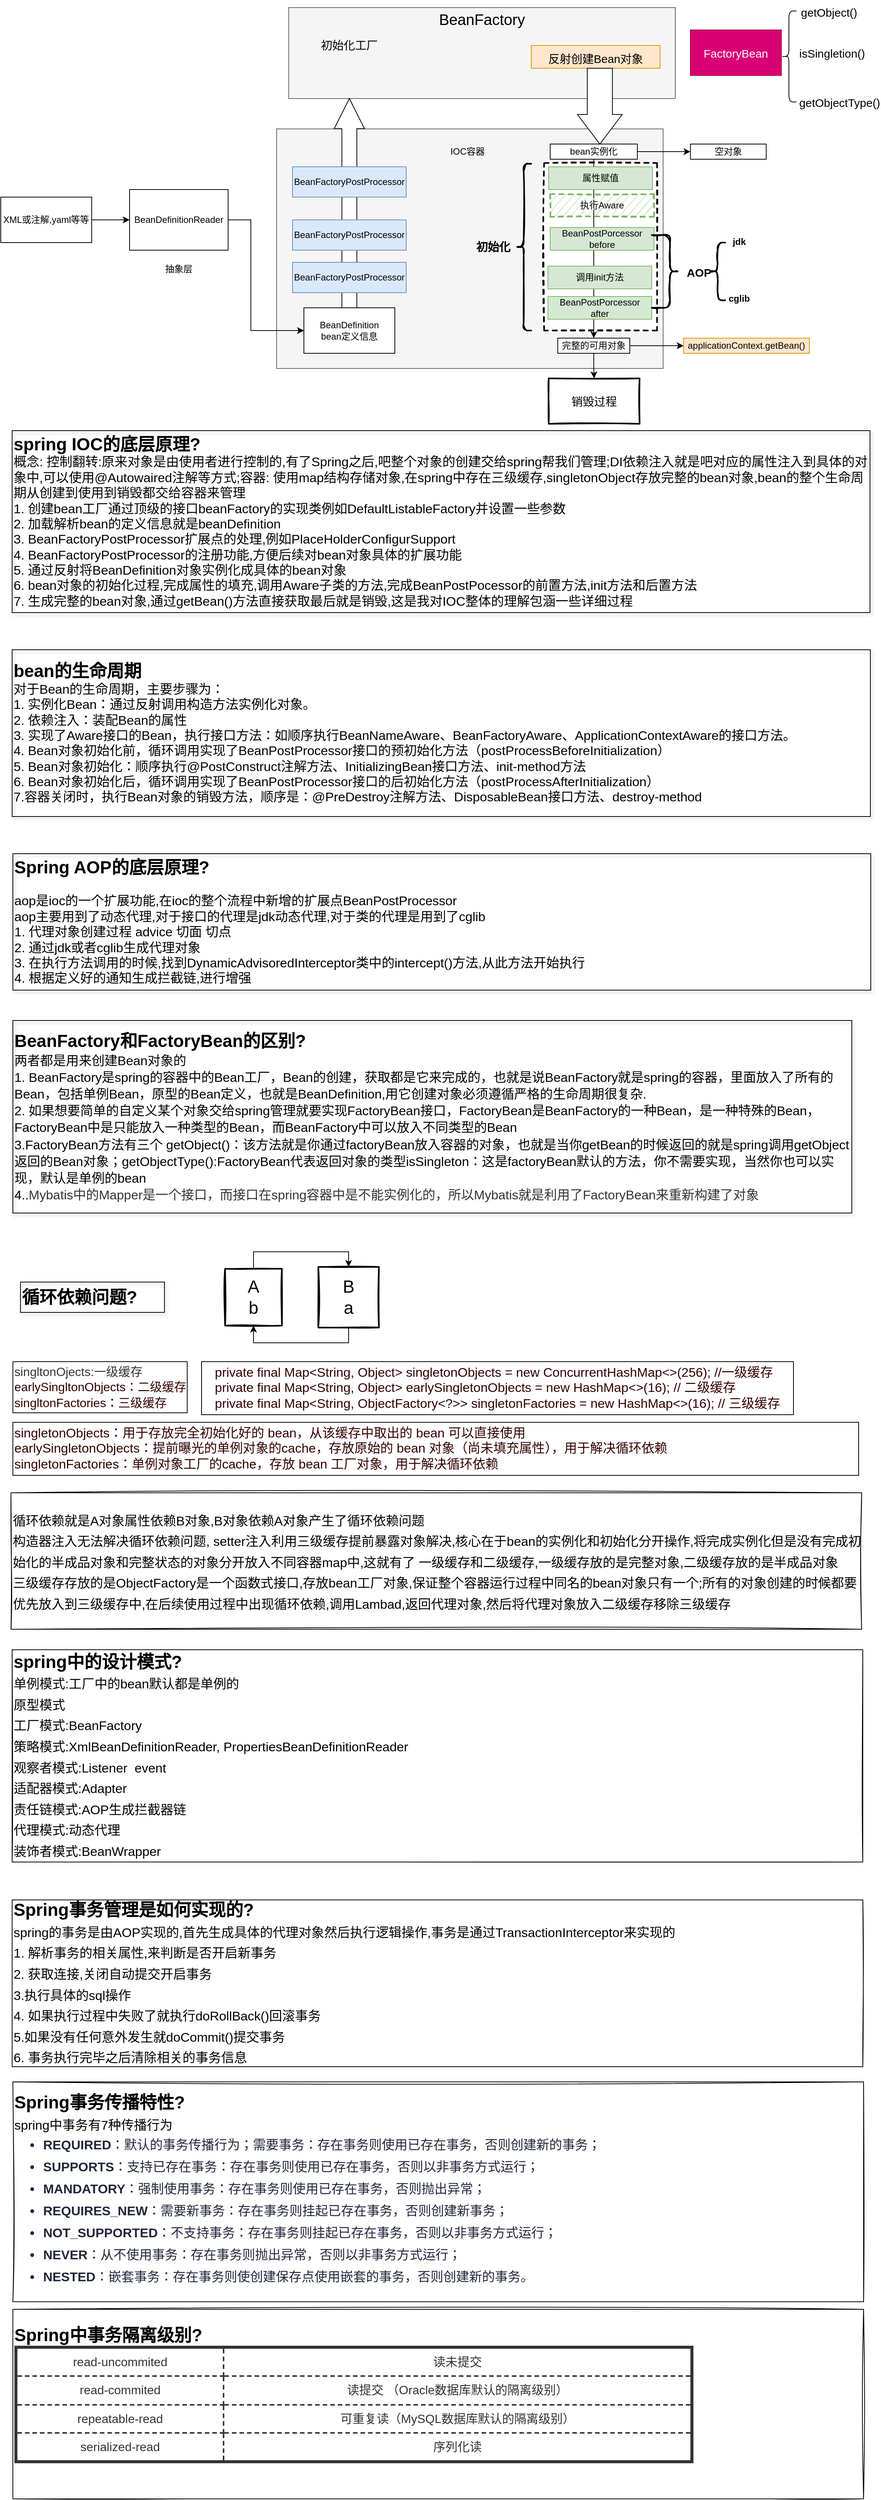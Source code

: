 <mxfile version="16.5.1" type="device"><diagram id="kbiFOAReK8MjeXYRSWLJ" name="第 1 页"><mxGraphModel dx="2271" dy="2591" grid="1" gridSize="10" guides="1" tooltips="1" connect="1" arrows="1" fold="1" page="1" pageScale="1" pageWidth="1169" pageHeight="827" math="0" shadow="0"><root><mxCell id="0"/><mxCell id="1" parent="0"/><mxCell id="H_EeOhqB3WVHYu0l5SaM-5" value="" style="rounded=0;whiteSpace=wrap;html=1;fillColor=#f5f5f5;fontColor=#333333;strokeColor=#666666;" parent="1" vertex="1"><mxGeometry x="-802" y="-1476" width="510" height="316" as="geometry"/></mxCell><mxCell id="H_EeOhqB3WVHYu0l5SaM-70" value="" style="rounded=0;whiteSpace=wrap;html=1;glass=0;dashed=1;labelBackgroundColor=none;sketch=1;fontSize=12;fontColor=default;strokeWidth=2;" parent="1" vertex="1"><mxGeometry x="-449" y="-1431" width="149" height="221" as="geometry"/></mxCell><mxCell id="H_EeOhqB3WVHYu0l5SaM-4" value="" style="edgeStyle=orthogonalEdgeStyle;rounded=0;orthogonalLoop=1;jettySize=auto;html=1;" parent="1" source="H_EeOhqB3WVHYu0l5SaM-1" target="H_EeOhqB3WVHYu0l5SaM-3" edge="1"><mxGeometry relative="1" as="geometry"/></mxCell><mxCell id="H_EeOhqB3WVHYu0l5SaM-1" value="XML或注解,yaml等等" style="rounded=0;whiteSpace=wrap;html=1;" parent="1" vertex="1"><mxGeometry x="-1166" y="-1386" width="120" height="60" as="geometry"/></mxCell><mxCell id="H_EeOhqB3WVHYu0l5SaM-3" value="BeanDefinitionReader" style="rounded=0;whiteSpace=wrap;html=1;" parent="1" vertex="1"><mxGeometry x="-996" y="-1396" width="130" height="80" as="geometry"/></mxCell><mxCell id="H_EeOhqB3WVHYu0l5SaM-7" value="IOC容器" style="text;html=1;strokeColor=none;fillColor=none;align=center;verticalAlign=middle;whiteSpace=wrap;rounded=0;" parent="1" vertex="1"><mxGeometry x="-580" y="-1461" width="60" height="30" as="geometry"/></mxCell><mxCell id="H_EeOhqB3WVHYu0l5SaM-8" value="BeanDefinition&lt;br&gt;bean定义信息" style="rounded=0;whiteSpace=wrap;html=1;" parent="1" vertex="1"><mxGeometry x="-766" y="-1240" width="120" height="60" as="geometry"/></mxCell><mxCell id="H_EeOhqB3WVHYu0l5SaM-9" value="" style="endArrow=classic;html=1;rounded=0;exitX=1;exitY=0.5;exitDx=0;exitDy=0;entryX=0;entryY=0.5;entryDx=0;entryDy=0;" parent="1" source="H_EeOhqB3WVHYu0l5SaM-3" target="H_EeOhqB3WVHYu0l5SaM-8" edge="1"><mxGeometry width="50" height="50" relative="1" as="geometry"><mxPoint x="-436" y="-1226" as="sourcePoint"/><mxPoint x="-386" y="-1276" as="targetPoint"/><Array as="points"><mxPoint x="-836" y="-1356"/><mxPoint x="-836" y="-1210"/></Array></mxGeometry></mxCell><mxCell id="H_EeOhqB3WVHYu0l5SaM-10" value="抽象层" style="text;html=1;strokeColor=none;fillColor=none;align=center;verticalAlign=middle;whiteSpace=wrap;rounded=0;" parent="1" vertex="1"><mxGeometry x="-961" y="-1306" width="60" height="30" as="geometry"/></mxCell><mxCell id="H_EeOhqB3WVHYu0l5SaM-22" value="" style="edgeStyle=orthogonalEdgeStyle;rounded=0;orthogonalLoop=1;jettySize=auto;html=1;fontSize=12;" parent="1" source="H_EeOhqB3WVHYu0l5SaM-11" target="H_EeOhqB3WVHYu0l5SaM-21" edge="1"><mxGeometry relative="1" as="geometry"/></mxCell><mxCell id="H_EeOhqB3WVHYu0l5SaM-24" value="" style="edgeStyle=orthogonalEdgeStyle;rounded=0;orthogonalLoop=1;jettySize=auto;html=1;fontSize=12;entryX=0.5;entryY=0;entryDx=0;entryDy=0;" parent="1" source="H_EeOhqB3WVHYu0l5SaM-11" target="H_EeOhqB3WVHYu0l5SaM-25" edge="1"><mxGeometry relative="1" as="geometry"><mxPoint x="-384.471" y="-1296" as="targetPoint"/></mxGeometry></mxCell><mxCell id="H_EeOhqB3WVHYu0l5SaM-11" value="bean实例化" style="rounded=0;whiteSpace=wrap;html=1;" parent="1" vertex="1"><mxGeometry x="-441" y="-1456" width="115" height="20" as="geometry"/></mxCell><mxCell id="H_EeOhqB3WVHYu0l5SaM-15" value="" style="rounded=0;whiteSpace=wrap;html=1;fillColor=#f5f5f5;fontColor=#333333;strokeColor=#666666;" parent="1" vertex="1"><mxGeometry x="-786" y="-1636" width="510" height="120" as="geometry"/></mxCell><mxCell id="H_EeOhqB3WVHYu0l5SaM-16" value="&lt;font style=&quot;font-size: 20px&quot;&gt;BeanFactory&lt;/font&gt;" style="text;html=1;strokeColor=none;fillColor=none;align=center;verticalAlign=middle;whiteSpace=wrap;rounded=0;" parent="1" vertex="1"><mxGeometry x="-561" y="-1636" width="60" height="30" as="geometry"/></mxCell><mxCell id="H_EeOhqB3WVHYu0l5SaM-17" value="&lt;font style=&quot;font-size: 15px&quot;&gt;反射创建Bean对象&lt;br&gt;&lt;/font&gt;" style="text;html=1;strokeColor=#d79b00;fillColor=#ffe6cc;align=center;verticalAlign=middle;whiteSpace=wrap;rounded=0;fontSize=20;" parent="1" vertex="1"><mxGeometry x="-466" y="-1586" width="170" height="30" as="geometry"/></mxCell><mxCell id="H_EeOhqB3WVHYu0l5SaM-21" value="空对象" style="rounded=0;whiteSpace=wrap;html=1;" parent="1" vertex="1"><mxGeometry x="-256" y="-1456" width="100" height="20" as="geometry"/></mxCell><mxCell id="H_EeOhqB3WVHYu0l5SaM-28" value="" style="edgeStyle=orthogonalEdgeStyle;rounded=0;orthogonalLoop=1;jettySize=auto;html=1;fontSize=12;" parent="1" source="H_EeOhqB3WVHYu0l5SaM-25" target="H_EeOhqB3WVHYu0l5SaM-27" edge="1"><mxGeometry relative="1" as="geometry"/></mxCell><mxCell id="H_EeOhqB3WVHYu0l5SaM-75" value="" style="edgeStyle=orthogonalEdgeStyle;rounded=0;orthogonalLoop=1;jettySize=auto;html=1;fontSize=15;fontColor=default;" parent="1" source="H_EeOhqB3WVHYu0l5SaM-25" target="H_EeOhqB3WVHYu0l5SaM-74" edge="1"><mxGeometry relative="1" as="geometry"/></mxCell><mxCell id="H_EeOhqB3WVHYu0l5SaM-25" value="完整的可用对象" style="rounded=0;whiteSpace=wrap;html=1;" parent="1" vertex="1"><mxGeometry x="-431" y="-1200" width="95" height="20" as="geometry"/></mxCell><mxCell id="H_EeOhqB3WVHYu0l5SaM-27" value="applicationContext.getBean()" style="rounded=0;whiteSpace=wrap;html=1;fillColor=#ffe6cc;strokeColor=#d79b00;" parent="1" vertex="1"><mxGeometry x="-265" y="-1200" width="166" height="20" as="geometry"/></mxCell><mxCell id="H_EeOhqB3WVHYu0l5SaM-30" value="" style="shape=singleArrow;direction=north;whiteSpace=wrap;html=1;fontSize=12;arrowWidth=0.493;arrowSize=0.144;" parent="1" vertex="1"><mxGeometry x="-726" y="-1516" width="40" height="276" as="geometry"/></mxCell><mxCell id="H_EeOhqB3WVHYu0l5SaM-31" value="BeanFactoryPostProcessor" style="rounded=0;whiteSpace=wrap;html=1;fontSize=12;fillColor=#dae8fc;strokeColor=#6c8ebf;" parent="1" vertex="1"><mxGeometry x="-781" y="-1300" width="150" height="40" as="geometry"/></mxCell><mxCell id="H_EeOhqB3WVHYu0l5SaM-32" value="BeanFactoryPostProcessor" style="rounded=0;whiteSpace=wrap;html=1;fontSize=12;fillColor=#dae8fc;strokeColor=#6c8ebf;" parent="1" vertex="1"><mxGeometry x="-781" y="-1426" width="150" height="40" as="geometry"/></mxCell><mxCell id="H_EeOhqB3WVHYu0l5SaM-33" value="BeanFactoryPostProcessor" style="rounded=0;whiteSpace=wrap;html=1;fontSize=12;fillColor=#dae8fc;strokeColor=#6c8ebf;" parent="1" vertex="1"><mxGeometry x="-781" y="-1356" width="150" height="40" as="geometry"/></mxCell><mxCell id="H_EeOhqB3WVHYu0l5SaM-34" value="" style="shape=singleArrow;direction=south;whiteSpace=wrap;html=1;fontSize=12;arrowWidth=0.562;arrowSize=0.39;" parent="1" vertex="1"><mxGeometry x="-405" y="-1556" width="59" height="100" as="geometry"/></mxCell><mxCell id="H_EeOhqB3WVHYu0l5SaM-35" value="属性赋值" style="rounded=0;whiteSpace=wrap;html=1;fontSize=12;fillColor=#d5e8d4;strokeColor=#82b366;" parent="1" vertex="1"><mxGeometry x="-443" y="-1426" width="137" height="30" as="geometry"/></mxCell><mxCell id="H_EeOhqB3WVHYu0l5SaM-36" value="BeanPostPorcessor&lt;br&gt;before" style="rounded=0;whiteSpace=wrap;html=1;fontSize=12;fillColor=#d5e8d4;strokeColor=#82b366;" parent="1" vertex="1"><mxGeometry x="-441" y="-1346" width="137" height="30" as="geometry"/></mxCell><mxCell id="H_EeOhqB3WVHYu0l5SaM-40" value="BeanPostPorcessor&lt;br&gt;after" style="rounded=0;whiteSpace=wrap;html=1;fontSize=12;fillColor=#d5e8d4;strokeColor=#82b366;" parent="1" vertex="1"><mxGeometry x="-444" y="-1255" width="137" height="30" as="geometry"/></mxCell><mxCell id="H_EeOhqB3WVHYu0l5SaM-43" value="&lt;font style=&quot;font-size: 15px&quot;&gt;FactoryBean&lt;/font&gt;" style="rounded=0;whiteSpace=wrap;html=1;fillColor=#d80073;fontColor=#ffffff;strokeColor=#A50040;" parent="1" vertex="1"><mxGeometry x="-256" y="-1606.5" width="120" height="60" as="geometry"/></mxCell><mxCell id="H_EeOhqB3WVHYu0l5SaM-44" value="" style="shape=curlyBracket;whiteSpace=wrap;html=1;rounded=1;fontSize=15;fillColor=default;" parent="1" vertex="1"><mxGeometry x="-136" y="-1631.5" width="20" height="120" as="geometry"/></mxCell><mxCell id="H_EeOhqB3WVHYu0l5SaM-46" value="getObject()" style="text;html=1;strokeColor=none;fillColor=none;align=center;verticalAlign=middle;whiteSpace=wrap;rounded=0;fontSize=15;" parent="1" vertex="1"><mxGeometry x="-103" y="-1645.5" width="60" height="30" as="geometry"/></mxCell><mxCell id="H_EeOhqB3WVHYu0l5SaM-47" value="isSingletion()" style="text;html=1;strokeColor=none;fillColor=none;align=center;verticalAlign=middle;whiteSpace=wrap;rounded=0;fontSize=15;" parent="1" vertex="1"><mxGeometry x="-99" y="-1591.5" width="60" height="30" as="geometry"/></mxCell><mxCell id="H_EeOhqB3WVHYu0l5SaM-48" value="getObjectType()" style="text;html=1;strokeColor=none;fillColor=none;align=center;verticalAlign=middle;whiteSpace=wrap;rounded=0;fontSize=15;" parent="1" vertex="1"><mxGeometry x="-89" y="-1526.5" width="60" height="30" as="geometry"/></mxCell><mxCell id="H_EeOhqB3WVHYu0l5SaM-49" value="&lt;b&gt;&lt;font style=&quot;font-size: 23px&quot;&gt;循环依赖问题?&lt;/font&gt;&lt;br&gt;&lt;/b&gt;" style="text;html=1;align=left;verticalAlign=middle;whiteSpace=wrap;rounded=0;shadow=1;sketch=0;glass=0;strokeColor=default;" parent="1" vertex="1"><mxGeometry x="-1140" y="45.06" width="190" height="40" as="geometry"/></mxCell><mxCell id="H_EeOhqB3WVHYu0l5SaM-52" value="&lt;font style=&quot;line-height: 1.3 ; font-size: 17px&quot;&gt;&lt;b&gt;&lt;font style=&quot;font-size: 23px&quot;&gt;BeanFactory和FactoryBean的区别?&amp;nbsp;&lt;br&gt;&lt;/font&gt;&lt;/b&gt;&lt;font style=&quot;font-size: 17px&quot;&gt;两者都是用来创建Bean对象的&lt;/font&gt;&lt;br&gt;&lt;span style=&quot;font-size: 17px&quot;&gt;1. BeanFactory是spring的容器中的Bean工厂，Bean的创建，获取都是它来完成的，也就是说BeanFactory就是spring的容器，里面放入了所有的Bean，包括单例Bean，原型的Bean定义，也就是BeanDefinition,用它创建对象必须遵循严格的生命周期很复杂.&lt;br&gt;2. 如果想要简单的自定义某个对象交给spring管理就要实现FactoryBean接口，FactoryBean是BeanFactory的一种Bean，是一种特殊的Bean，FactoryBean中是只能放入一种类型的Bean，而BeanFactory中可以放入不同类型的Bean&lt;/span&gt;&lt;br&gt;&lt;span class=&quot;md-plain md-expand&quot; style=&quot;box-sizing: border-box ; font-family: &amp;#34;noto sans sc medium&amp;#34; , &amp;#34;noto sans sc&amp;#34; , sans-serif&quot;&gt;3.&lt;span style=&quot;font-family: &amp;#34;helvetica&amp;#34;&quot;&gt;FactoryBean&lt;/span&gt;方法有三个 getObject()：该方法就是你通过factoryBean放入容器的对象，也就是当你getBean的时候返回的就是spring调用getObject返回的Bean对象；&lt;/span&gt;&lt;span class=&quot;md-plain&quot; style=&quot;box-sizing: border-box ; font-family: &amp;#34;noto sans sc medium&amp;#34; , &amp;#34;noto sans sc&amp;#34; , sans-serif&quot;&gt;getObjectType():FactoryBean代表返回对象的类型&lt;/span&gt;&lt;span class=&quot;md-plain md-expand&quot; style=&quot;box-sizing: border-box ; font-family: &amp;#34;noto sans sc medium&amp;#34; , &amp;#34;noto sans sc&amp;#34; , sans-serif&quot;&gt;isSingleton：这是factoryBean默认的方法，你不需要实现，当然你也可以实现，默认是单例的bean&lt;br&gt;4..&lt;span style=&quot;color: rgb(51 , 51 , 51) ; font-family: &amp;#34;noto sans sc medium&amp;#34; , &amp;#34;noto sans sc&amp;#34; , sans-serif&quot;&gt;Mybatis中的Mapper是一个接口，而接口在spring容器中是不能实例化的，所以Mybatis就是利用了FactoryBean来重新构建了对象&lt;/span&gt;&lt;br&gt;&lt;/span&gt;&lt;/font&gt;" style="text;html=1;align=left;verticalAlign=middle;whiteSpace=wrap;rounded=0;shadow=1;sketch=0;glass=0;labelBackgroundColor=none;strokeColor=default;" parent="1" vertex="1"><mxGeometry x="-1150" y="-300" width="1107" height="254" as="geometry"/></mxCell><mxCell id="H_EeOhqB3WVHYu0l5SaM-53" value="&lt;font style=&quot;font-size: 17px&quot;&gt;&lt;span style=&quot;font-weight: bold ; font-size: 23px&quot;&gt;spring IOC的底层原理?&lt;/span&gt;&lt;br&gt;&lt;font style=&quot;font-size: 17px&quot;&gt;概念: 控制翻转:原来对象是由使用者进行控制的,有了Spring之后,吧整个对象的创建交给spring帮我们管理;DI依赖注入就是吧对应的属性注入到具体的对象中,可以使用@Autowaired注解等方式;&lt;/font&gt;容器: 使用map结构存储对象,在spring中存在三级缓存,singletonObject存放完整的bean对象,bean的整个生命周期从创建到使用到销毁都交给容器来管理&lt;br&gt;1. 创建bean工厂通过顶级的接口beanFactory的实现类例如DefaultListableFactory并设置一些参数&lt;br&gt;2. 加载解析bean的定义信息就是beanDefinition&lt;br&gt;3. BeanFactoryPostProcessor扩展点的处理,例如PlaceHolderConfigurSupport&lt;br&gt;4. BeanFactoryPostProcessor的注册功能,方便后续对bean对象具体的扩展功能&lt;br&gt;5. 通过反射将BeanDefinition对象实例化成具体的bean对象&lt;br&gt;6. bean对象的初始化过程,完成属性的填充,调用Aware子类的方法,完成BeanPostPocessor的前置方法,init方法和后置方法&lt;br&gt;7. 生成完整的bean对象,通过getBean()方法直接获取最后就是销毁,这是我对IOC整体的理解包涵一些详细过程&lt;br&gt;&lt;/font&gt;" style="text;html=1;align=left;verticalAlign=middle;whiteSpace=wrap;rounded=0;shadow=1;sketch=0;glass=0;strokeColor=default;" parent="1" vertex="1"><mxGeometry x="-1151" y="-1078" width="1132" height="240" as="geometry"/></mxCell><mxCell id="H_EeOhqB3WVHYu0l5SaM-54" value="&lt;span style=&quot;font-weight: bold ; font-size: 23px&quot;&gt;bean的生命周期&lt;/span&gt;&lt;br&gt;&lt;div&gt;&lt;span style=&quot;font-size: 17px&quot;&gt;对于Bean的生命周期，主要步骤为：&lt;/span&gt;&lt;/div&gt;&lt;div&gt;&lt;span style=&quot;font-size: 17px&quot;&gt;1. 实例化Bean：通过反射调用构造方法实例化对象。&lt;/span&gt;&lt;br&gt;&lt;/div&gt;&lt;div&gt;&lt;span style=&quot;font-size: 17px&quot;&gt;2.&amp;nbsp;&lt;/span&gt;&lt;span style=&quot;font-size: 17px&quot;&gt;依赖注入：装配Bean的属性&lt;/span&gt;&lt;/div&gt;&lt;div&gt;&lt;span style=&quot;font-size: 17px&quot;&gt;3. 实现了Aware接口的Bean，执行接口方法：如顺序执行BeanNameAware、BeanFactoryAware、&lt;/span&gt;&lt;span style=&quot;font-size: 17px&quot;&gt;ApplicationContextAware的接口方法。&lt;/span&gt;&lt;/div&gt;&lt;div&gt;&lt;span style=&quot;font-size: 17px&quot;&gt;4. Bean对象初始化前，循环调用实现了BeanPostProcessor接口的预初始化方法&lt;/span&gt;&lt;span style=&quot;font-size: 17px&quot;&gt;（postProcessBeforeInitialization）&lt;/span&gt;&lt;br&gt;&lt;/div&gt;&lt;div&gt;&lt;span style=&quot;font-size: 17px&quot;&gt;5. Bean对象初始化：顺序执行@PostConstruct注解方法、InitializingBean接口方法、init-method&lt;/span&gt;&lt;span style=&quot;font-size: 17px&quot;&gt;方法&lt;/span&gt;&lt;/div&gt;&lt;div&gt;&lt;span style=&quot;font-size: 17px&quot;&gt;6. Bean对象初始化后，循环调用实现了BeanPostProcessor接口的后初始化方法&lt;/span&gt;&lt;span style=&quot;font-size: 17px&quot;&gt;（postProcessAfterInitialization）&lt;/span&gt;&lt;/div&gt;&lt;div&gt;&lt;span style=&quot;font-size: 17px&quot;&gt;7.容器关闭时，执行Bean对象的销毁方法，顺序是：@PreDestroy注解方法、DisposableBean接口&lt;/span&gt;&lt;span style=&quot;font-size: 17px&quot;&gt;方法、destroy-method&lt;/span&gt;&lt;/div&gt;" style="text;html=1;align=left;verticalAlign=middle;whiteSpace=wrap;rounded=0;shadow=1;sketch=0;glass=0;strokeColor=default;" parent="1" vertex="1"><mxGeometry x="-1151" y="-789" width="1132.5" height="220" as="geometry"/></mxCell><mxCell id="H_EeOhqB3WVHYu0l5SaM-64" value="初始化工厂" style="text;html=1;strokeColor=none;fillColor=none;align=center;verticalAlign=middle;whiteSpace=wrap;rounded=0;shadow=1;glass=0;sketch=0;fontSize=15;" parent="1" vertex="1"><mxGeometry x="-754" y="-1602.5" width="96" height="30" as="geometry"/></mxCell><mxCell id="H_EeOhqB3WVHYu0l5SaM-65" value="执行Aware" style="rounded=0;whiteSpace=wrap;html=1;fontSize=12;fillColor=#d5e8d4;strokeColor=#82b366;labelBackgroundColor=none;dashed=1;glass=0;strokeWidth=2;perimeterSpacing=3;sketch=1;" parent="1" vertex="1"><mxGeometry x="-441" y="-1390" width="137" height="30" as="geometry"/></mxCell><mxCell id="H_EeOhqB3WVHYu0l5SaM-69" value="调用init方法" style="rounded=0;whiteSpace=wrap;html=1;fontSize=12;fillColor=#d5e8d4;strokeColor=#82b366;" parent="1" vertex="1"><mxGeometry x="-444" y="-1295" width="137" height="30" as="geometry"/></mxCell><mxCell id="H_EeOhqB3WVHYu0l5SaM-71" value="&lt;b&gt;&lt;font style=&quot;font-size: 15px&quot;&gt;初始化&lt;/font&gt;&lt;/b&gt;" style="text;html=1;strokeColor=none;fillColor=none;align=center;verticalAlign=middle;whiteSpace=wrap;rounded=0;glass=0;dashed=1;labelBackgroundColor=none;sketch=1;fontSize=12;fontColor=default;" parent="1" vertex="1"><mxGeometry x="-546" y="-1336" width="60" height="30" as="geometry"/></mxCell><mxCell id="H_EeOhqB3WVHYu0l5SaM-72" value="" style="shape=curlyBracket;whiteSpace=wrap;html=1;rounded=1;glass=0;labelBackgroundColor=none;sketch=1;fontSize=15;fontColor=default;strokeWidth=2;" parent="1" vertex="1"><mxGeometry x="-486" y="-1430" width="20" height="220" as="geometry"/></mxCell><mxCell id="H_EeOhqB3WVHYu0l5SaM-74" value="销毁过程" style="rounded=0;whiteSpace=wrap;html=1;glass=0;labelBackgroundColor=none;sketch=1;fontSize=15;fontColor=default;strokeWidth=2;" parent="1" vertex="1"><mxGeometry x="-443" y="-1147" width="120" height="60" as="geometry"/></mxCell><mxCell id="H_EeOhqB3WVHYu0l5SaM-76" value="" style="shape=curlyBracket;whiteSpace=wrap;html=1;rounded=1;flipH=1;glass=0;labelBackgroundColor=none;sketch=1;fontSize=23;fontColor=default;strokeWidth=2;size=0.351;" parent="1" vertex="1"><mxGeometry x="-307" y="-1336" width="37" height="96" as="geometry"/></mxCell><mxCell id="H_EeOhqB3WVHYu0l5SaM-80" value="&lt;font style=&quot;font-size: 15px&quot;&gt;AOP&lt;/font&gt;" style="text;strokeColor=none;fillColor=none;html=1;fontSize=24;fontStyle=1;verticalAlign=middle;align=center;rounded=0;glass=0;labelBackgroundColor=none;sketch=1;fontColor=default;" parent="1" vertex="1"><mxGeometry x="-270" y="-1308" width="50" height="38" as="geometry"/></mxCell><mxCell id="H_EeOhqB3WVHYu0l5SaM-81" value="" style="shape=curlyBracket;whiteSpace=wrap;html=1;rounded=1;glass=0;labelBackgroundColor=none;sketch=1;fontSize=15;fontColor=default;strokeWidth=2;" parent="1" vertex="1"><mxGeometry x="-230" y="-1326" width="20" height="76" as="geometry"/></mxCell><mxCell id="H_EeOhqB3WVHYu0l5SaM-82" value="&lt;font style=&quot;font-size: 12px&quot;&gt;jdk&lt;/font&gt;" style="text;strokeColor=none;fillColor=none;html=1;fontSize=24;fontStyle=1;verticalAlign=middle;align=center;rounded=0;glass=0;labelBackgroundColor=none;sketch=1;fontColor=default;" parent="1" vertex="1"><mxGeometry x="-212" y="-1340" width="39" height="18" as="geometry"/></mxCell><mxCell id="H_EeOhqB3WVHYu0l5SaM-83" value="&lt;span style=&quot;font-size: 12px&quot;&gt;cglib&lt;/span&gt;" style="text;strokeColor=none;fillColor=none;html=1;fontSize=24;fontStyle=1;verticalAlign=middle;align=center;rounded=0;glass=0;labelBackgroundColor=none;sketch=1;fontColor=default;" parent="1" vertex="1"><mxGeometry x="-212" y="-1265" width="39" height="18" as="geometry"/></mxCell><mxCell id="H_EeOhqB3WVHYu0l5SaM-84" value="&lt;font style=&quot;font-size: 17px&quot;&gt;&lt;b style=&quot;font-size: 23px&quot;&gt;Spring AOP的底层原理?&lt;/b&gt;&lt;br&gt;&lt;br&gt;&lt;span&gt;aop是ioc的一个扩展功能,在ioc的整个流程中新增的扩展点BeanPostProcessor&lt;br&gt;&lt;/span&gt;aop主要用到了动态代理,对于接口的代理是jdk动态代理,对于类的代理是用到了cglib&lt;br&gt;1. 代理对象创建过程 advice 切面 切点&lt;br&gt;2. 通过jdk或者cglib生成代理对象&lt;br&gt;3. 在执行方法调用的时候,找到DynamicAdvisoredInterceptor类中的intercept()方法,从此方法开始执行&lt;br&gt;4. 根据定义好的通知生成拦截链,进行增强&lt;br&gt;&lt;/font&gt;" style="text;html=1;align=left;verticalAlign=middle;whiteSpace=wrap;rounded=0;shadow=1;sketch=0;glass=0;strokeColor=default;" parent="1" vertex="1"><mxGeometry x="-1150" y="-520" width="1132" height="180" as="geometry"/></mxCell><mxCell id="H_EeOhqB3WVHYu0l5SaM-89" style="edgeStyle=orthogonalEdgeStyle;rounded=0;orthogonalLoop=1;jettySize=auto;html=1;exitX=0.5;exitY=0;exitDx=0;exitDy=0;entryX=0.5;entryY=0;entryDx=0;entryDy=0;fontSize=23;fontColor=default;" parent="1" source="H_EeOhqB3WVHYu0l5SaM-87" target="H_EeOhqB3WVHYu0l5SaM-88" edge="1"><mxGeometry relative="1" as="geometry"/></mxCell><mxCell id="H_EeOhqB3WVHYu0l5SaM-87" value="A&lt;br&gt;b" style="whiteSpace=wrap;html=1;aspect=fixed;rounded=0;glass=0;labelBackgroundColor=none;sketch=1;fontSize=23;fontColor=default;strokeWidth=2;" parent="1" vertex="1"><mxGeometry x="-870" y="27.56" width="75" height="75" as="geometry"/></mxCell><mxCell id="H_EeOhqB3WVHYu0l5SaM-90" style="edgeStyle=orthogonalEdgeStyle;rounded=0;orthogonalLoop=1;jettySize=auto;html=1;exitX=0.5;exitY=1;exitDx=0;exitDy=0;entryX=0.5;entryY=1;entryDx=0;entryDy=0;fontSize=23;fontColor=default;" parent="1" source="H_EeOhqB3WVHYu0l5SaM-88" target="H_EeOhqB3WVHYu0l5SaM-87" edge="1"><mxGeometry relative="1" as="geometry"/></mxCell><mxCell id="H_EeOhqB3WVHYu0l5SaM-88" value="B&lt;br&gt;a" style="whiteSpace=wrap;html=1;aspect=fixed;rounded=0;glass=0;labelBackgroundColor=none;sketch=1;fontSize=23;fontColor=default;strokeWidth=2;" parent="1" vertex="1"><mxGeometry x="-747" y="25.06" width="80" height="80" as="geometry"/></mxCell><mxCell id="H_EeOhqB3WVHYu0l5SaM-91" value="&lt;font style=&quot;font-size: 17px&quot;&gt;循环依赖就是A对象属性依赖B对象,B对象依赖A对象产生了循环依赖问题&lt;br&gt;构造器注入无法解决循环依赖问题, setter注入利用三级缓存提前暴露对象解决,核心在于bean的实例化和初始化分开操作,将完成实例化但是没有完成初始化的半成品对象和完整状态的对象分开放入不同容器map中,这就有了 一级缓存和二级缓存,一级缓存放的是完整对象,二级缓存放的是半成品对象&lt;br&gt;三级缓存存放的是ObjectFactory是一个函数式接口,存放bean工厂对象,保证整个容器运行过程中同名的bean对象只有一个;所有的对象创建的时候都要优先放入到三级缓存中,在后续使用过程中出现循环依赖,调用Lambad,返回代理对象,然后将代理对象放入二级缓存移除三级缓存&lt;br&gt;&lt;/font&gt;" style="text;strokeColor=default;fillColor=none;align=left;verticalAlign=middle;rounded=0;glass=0;labelBackgroundColor=none;sketch=1;fontSize=23;fontColor=default;whiteSpace=wrap;html=1;" parent="1" vertex="1"><mxGeometry x="-1152.5" y="323" width="1122.5" height="180" as="geometry"/></mxCell><mxCell id="H_EeOhqB3WVHYu0l5SaM-95" value="&lt;span style=&quot;color: rgb(51 , 51 , 51) ; font-family: &amp;#34;noto sans sc medium&amp;#34; , &amp;#34;noto sans sc&amp;#34; , sans-serif ; font-size: 16px&quot;&gt;singltonOjects:一级缓存&lt;br&gt;&lt;/span&gt;&lt;span style=&quot;color: rgb(51 , 0 , 0) ; font-size: 16px&quot;&gt;earlySingltonObjects：二级缓存&lt;br&gt;&lt;/span&gt;&lt;span style=&quot;color: rgb(51 , 0 , 0) ; font-size: 16px&quot;&gt;singltonFactories：三级缓存&lt;/span&gt;&lt;span style=&quot;color: rgb(51 , 51 , 51) ; font-family: &amp;#34;noto sans sc medium&amp;#34; , &amp;#34;noto sans sc&amp;#34; , sans-serif ; font-size: 16px&quot;&gt;&lt;br&gt;&lt;/span&gt;" style="text;html=1;strokeColor=#000000;fillColor=none;align=left;verticalAlign=middle;whiteSpace=wrap;rounded=0;glass=0;labelBackgroundColor=none;sketch=0;fontSize=17;" parent="1" vertex="1"><mxGeometry x="-1150" y="150" width="230" height="67.5" as="geometry"/></mxCell><mxCell id="H_EeOhqB3WVHYu0l5SaM-100" value="&lt;div style=&quot;text-align: left&quot;&gt;&lt;span&gt;&#9;&lt;/span&gt;private final Map&amp;lt;String, Object&amp;gt; singletonObjects = new ConcurrentHashMap&amp;lt;&amp;gt;(256); //一级缓存&lt;/div&gt;&lt;div style=&quot;text-align: left&quot;&gt;&lt;span&gt;&#9;&lt;/span&gt;private final Map&amp;lt;String, Object&amp;gt; earlySingletonObjects = new HashMap&amp;lt;&amp;gt;(16); // 二级缓存&lt;/div&gt;&lt;div style=&quot;text-align: left&quot;&gt;&lt;span&gt;&#9;&lt;/span&gt;private final Map&amp;lt;String, ObjectFactory&amp;lt;?&amp;gt;&amp;gt; singletonFactories = new HashMap&amp;lt;&amp;gt;(16); // 三级缓存&lt;/div&gt;" style="text;html=1;strokeColor=default;fillColor=none;align=center;verticalAlign=middle;whiteSpace=wrap;rounded=0;glass=0;labelBackgroundColor=none;sketch=0;fontSize=17;fontColor=#330000;" parent="1" vertex="1"><mxGeometry x="-901" y="150" width="781" height="70" as="geometry"/></mxCell><mxCell id="H_EeOhqB3WVHYu0l5SaM-101" value="&lt;div&gt;singletonObjects：用于存放完全初始化好的 bean，从该缓存中取出的 bean 可以直接使用&lt;/div&gt;&lt;div&gt;earlySingletonObjects：提前曝光的单例对象的cache，存放原始的 bean 对象（尚未填充属性），用于解决循环依赖&lt;/div&gt;&lt;div&gt;singletonFactories：单例对象工厂的cache，存放 bean 工厂对象，用于解决循环依赖&lt;/div&gt;" style="text;html=1;strokeColor=default;fillColor=none;align=left;verticalAlign=middle;whiteSpace=wrap;rounded=0;glass=0;labelBackgroundColor=none;sketch=0;fontSize=17;fontColor=#330000;" parent="1" vertex="1"><mxGeometry x="-1150" y="230" width="1116" height="70" as="geometry"/></mxCell><mxCell id="H_EeOhqB3WVHYu0l5SaM-102" value="&lt;font style=&quot;font-size: 17px&quot;&gt;&lt;font style=&quot;font-size: 23px&quot;&gt;&lt;b&gt;spring中的设计模式?&lt;/b&gt;&lt;br&gt;&lt;/font&gt;&lt;font style=&quot;font-size: 17px&quot;&gt;单例模式:工厂中的bean默认都是单例的&lt;br&gt;&lt;/font&gt;原型模式&lt;br&gt;工厂模式:BeanFactory&lt;br&gt;策略模式:XmlBeanDefinitionReader, PropertiesBeanDefinitionReader&lt;br&gt;观察者模式:Listener&amp;nbsp; event&lt;br&gt;适配器模式:Adapter&lt;br&gt;责任链模式:AOP生成拦截器链&lt;br&gt;代理模式:动态代理&lt;br&gt;装饰者模式:BeanWrapper&lt;br&gt;&lt;/font&gt;" style="text;strokeColor=default;fillColor=none;align=left;verticalAlign=middle;rounded=0;glass=0;labelBackgroundColor=none;sketch=1;fontSize=23;fontColor=default;whiteSpace=wrap;html=1;" parent="1" vertex="1"><mxGeometry x="-1151" y="530" width="1122.5" height="280" as="geometry"/></mxCell><mxCell id="H_EeOhqB3WVHYu0l5SaM-103" value="&lt;font style=&quot;font-size: 17px&quot;&gt;&lt;b&gt;&lt;font style=&quot;font-size: 23px&quot;&gt;Spring事务管理是如何实现的?&lt;/font&gt;&lt;/b&gt;&lt;br&gt;&lt;span style=&quot;font-size: 17px&quot;&gt;spring的事务是由AOP实现的,首先生成具体的代理对象然后执行逻辑操作,事务是通过TransactionInterceptor来实现的&lt;/span&gt;&lt;br&gt;&lt;span&gt;1. 解析事务的相关属性,来判断是否开启新事务&lt;br&gt;&lt;/span&gt;2. 获取连接,关闭自动提交开启事务&lt;br&gt;3.执行具体的sql操作&lt;br&gt;4. 如果执行过程中失败了就执行doRollBack()回滚事务&lt;br&gt;5.如果没有任何意外发生就doCommit()提交事务&lt;br&gt;6. 事务执行完毕之后清除相关的事务信息&lt;br&gt;&lt;/font&gt;" style="text;strokeColor=default;fillColor=none;align=left;verticalAlign=middle;rounded=0;glass=0;labelBackgroundColor=none;sketch=1;fontSize=23;fontColor=default;whiteSpace=wrap;html=1;" parent="1" vertex="1"><mxGeometry x="-1151" y="860" width="1122.5" height="220" as="geometry"/></mxCell><mxCell id="H_EeOhqB3WVHYu0l5SaM-104" value="&lt;font style=&quot;font-size: 17px&quot;&gt;&lt;b&gt;&lt;font style=&quot;font-size: 23px&quot;&gt;Spring事务传播特性?&lt;/font&gt;&lt;/b&gt;&lt;br&gt;&lt;font style=&quot;font-size: 17px&quot;&gt;spring中事务有7种传播行为&lt;br&gt;&lt;/font&gt;&lt;ul style=&quot;padding: 0px ; margin: 5px 0px 0px 20px ; color: rgb(35 , 38 , 59)&quot;&gt;&lt;li style=&quot;padding: 0px ; margin: 0px 0px 0.5em 18px ; list-style: disc&quot;&gt;&lt;strong style=&quot;padding: 0px ; margin: 0px&quot;&gt;REQUIRED&lt;/strong&gt;：默认的事务传播行为；需要事务：存在事务则使用已存在事务，否则创建新的事务；&lt;/li&gt;&lt;li style=&quot;padding: 0px ; margin: 0px 0px 0.5em 18px ; list-style: disc&quot;&gt;&lt;strong style=&quot;padding: 0px ; margin: 0px&quot;&gt;SUPPORTS&lt;/strong&gt;：支持已存在事务：存在事务则使用已存在事务，否则以非事务方式运行；&lt;/li&gt;&lt;li style=&quot;padding: 0px ; margin: 0px 0px 0.5em 18px ; list-style: disc&quot;&gt;&lt;strong style=&quot;padding: 0px ; margin: 0px&quot;&gt;MANDATORY&lt;/strong&gt;：强制使用事务：存在事务则使用已存在事务，否则抛出异常；&lt;/li&gt;&lt;li style=&quot;padding: 0px ; margin: 0px 0px 0.5em 18px ; list-style: disc&quot;&gt;&lt;strong style=&quot;padding: 0px ; margin: 0px&quot;&gt;REQUIRES_NEW&lt;/strong&gt;：需要新事务：存在事务则挂起已存在事务，否则创建新事务；&lt;/li&gt;&lt;li style=&quot;padding: 0px ; margin: 0px 0px 0.5em 18px ; list-style: disc&quot;&gt;&lt;strong style=&quot;padding: 0px ; margin: 0px&quot;&gt;NOT_SUPPORTED&lt;/strong&gt;：不支持事务：存在事务则挂起已存在事务，否则以非事务方式运行；&lt;/li&gt;&lt;li style=&quot;padding: 0px ; margin: 0px 0px 0.5em 18px ; list-style: disc&quot;&gt;&lt;strong style=&quot;padding: 0px ; margin: 0px&quot;&gt;NEVER&lt;/strong&gt;：从不使用事务：存在事务则抛出异常，否则以非事务方式运行；&lt;/li&gt;&lt;li style=&quot;padding: 0px ; margin: 0px 0px 0.5em 18px ; list-style: disc&quot;&gt;&lt;strong style=&quot;padding: 0px ; margin: 0px&quot;&gt;NESTED&lt;/strong&gt;：嵌套事务：存在事务则使创建保存点使用嵌套的事务，否则创建新的事务。&lt;/li&gt;&lt;/ul&gt;&lt;/font&gt;" style="text;strokeColor=default;fillColor=none;align=left;verticalAlign=middle;rounded=0;glass=0;labelBackgroundColor=none;sketch=1;fontSize=23;fontColor=default;whiteSpace=wrap;html=1;" parent="1" vertex="1"><mxGeometry x="-1150" y="1100" width="1122.5" height="290" as="geometry"/></mxCell><mxCell id="H_EeOhqB3WVHYu0l5SaM-105" value="&lt;font&gt;&lt;b&gt;Spring中事务隔离级别?&lt;br&gt;&lt;/b&gt;&lt;table class=&quot;md-table&quot; style=&quot;border-collapse: collapse ; border-spacing: 0px ; width: 896px ; overflow: auto ; cursor: text ; margin: 0px ; border: 0.25rem solid ; color: rgb(51 , 51 , 51) ; font-family: &amp;#34;noto sans sc medium&amp;#34; , &amp;#34;noto sans sc&amp;#34; , sans-serif ; font-size: 16px ; background-color: rgb(255 , 255 , 255)&quot;&gt;&lt;tbody style=&quot;box-sizing: border-box&quot;&gt;&lt;tr class=&quot;md-end-block md-focus-container&quot; style=&quot;box-sizing: border-box&quot;&gt;&lt;td style=&quot;box-sizing: border-box ; padding: 0.5rem ; text-align: center ; border: 0.13rem dashed ; min-width: 32px&quot;&gt;&lt;span class=&quot;td-span md-focus&quot; style=&quot;box-sizing: border-box ; display: inline-block ; min-width: 1ch ; width: 255.2px ; min-height: 10px&quot;&gt;&lt;span class=&quot;md-plain md-expand&quot; style=&quot;box-sizing: border-box&quot;&gt;read-uncommited&lt;/span&gt;&lt;/span&gt;&lt;/td&gt;&lt;td style=&quot;box-sizing: border-box ; padding: 0.5rem ; text-align: center ; border: 0.13rem dashed ; min-width: 32px&quot;&gt;&lt;span class=&quot;td-span&quot; style=&quot;box-sizing: border-box ; display: inline-block ; min-width: 1ch ; width: 599.2px ; min-height: 10px&quot;&gt;&lt;span class=&quot;md-plain&quot; style=&quot;box-sizing: border-box&quot;&gt;读未提交&lt;/span&gt;&lt;/span&gt;&lt;/td&gt;&lt;/tr&gt;&lt;tr class=&quot;md-end-block&quot; style=&quot;box-sizing: border-box&quot;&gt;&lt;td style=&quot;box-sizing: border-box ; padding: 0.5rem ; text-align: center ; border: 0.13rem dashed ; min-width: 32px&quot;&gt;&lt;span class=&quot;td-span&quot; style=&quot;box-sizing: border-box ; display: inline-block ; min-width: 1ch ; width: 255.2px ; min-height: 10px&quot;&gt;&lt;span class=&quot;md-plain&quot; style=&quot;box-sizing: border-box&quot;&gt;read-commited&lt;/span&gt;&lt;/span&gt;&lt;/td&gt;&lt;td style=&quot;box-sizing: border-box ; padding: 0.5rem ; text-align: center ; border: 0.13rem dashed ; min-width: 32px&quot;&gt;&lt;span class=&quot;td-span&quot; style=&quot;box-sizing: border-box ; display: inline-block ; min-width: 1ch ; width: 599.2px ; min-height: 10px&quot;&gt;&lt;span class=&quot;md-plain&quot; style=&quot;box-sizing: border-box&quot;&gt;读提交 （Oracle数据库默认的隔离级别）&lt;/span&gt;&lt;/span&gt;&lt;/td&gt;&lt;/tr&gt;&lt;tr class=&quot;md-end-block&quot; style=&quot;box-sizing: border-box&quot;&gt;&lt;td style=&quot;box-sizing: border-box ; padding: 0.5rem ; text-align: center ; border: 0.13rem dashed ; min-width: 32px&quot;&gt;&lt;span class=&quot;td-span&quot; style=&quot;box-sizing: border-box ; display: inline-block ; min-width: 1ch ; width: 255.2px ; min-height: 10px&quot;&gt;&lt;span class=&quot;md-plain&quot; style=&quot;box-sizing: border-box&quot;&gt;repeatable-read&lt;/span&gt;&lt;/span&gt;&lt;/td&gt;&lt;td style=&quot;box-sizing: border-box ; padding: 0.5rem ; text-align: center ; border: 0.13rem dashed ; min-width: 32px&quot;&gt;&lt;span class=&quot;td-span&quot; style=&quot;box-sizing: border-box ; display: inline-block ; min-width: 1ch ; width: 599.2px ; min-height: 10px&quot;&gt;&lt;span class=&quot;md-plain&quot; style=&quot;box-sizing: border-box&quot;&gt;可重复读&lt;/span&gt;&lt;span class=&quot;md-tab&quot; style=&quot;box-sizing: border-box ; display: inline-block&quot;&gt;&#9;&lt;/span&gt;&lt;span class=&quot;md-plain&quot; style=&quot;box-sizing: border-box&quot;&gt;（MySQL数据库默认的隔离级别）&lt;/span&gt;&lt;/span&gt;&lt;/td&gt;&lt;/tr&gt;&lt;tr class=&quot;md-end-block md-focus-container&quot; style=&quot;box-sizing: border-box&quot;&gt;&lt;td style=&quot;box-sizing: border-box ; padding: 0.5rem ; text-align: center ; border: 0.13rem dashed ; min-width: 32px&quot;&gt;&lt;span class=&quot;td-span&quot; style=&quot;box-sizing: border-box ; display: inline-block ; min-width: 1ch ; width: 255.2px ; min-height: 10px&quot;&gt;&lt;span class=&quot;md-plain&quot; style=&quot;box-sizing: border-box&quot;&gt;serialized-read&lt;/span&gt;&lt;/span&gt;&lt;/td&gt;&lt;td style=&quot;box-sizing: border-box ; padding: 0.5rem ; text-align: center ; border: 0.13rem dashed ; min-width: 32px&quot;&gt;&lt;span class=&quot;td-span md-focus&quot; style=&quot;box-sizing: border-box ; display: inline-block ; min-width: 1ch ; width: 599.2px ; min-height: 10px&quot;&gt;&lt;span class=&quot;md-plain md-expand&quot; style=&quot;box-sizing: border-box&quot;&gt;序列化读&lt;br&gt;&lt;/span&gt;&lt;/span&gt;&lt;/td&gt;&lt;/tr&gt;&lt;/tbody&gt;&lt;/table&gt;&lt;span style=&quot;color: rgba(0 , 0 , 0 , 0) ; font-family: monospace ; font-size: 0px&quot;&gt;%3CmxGraphModel%3E%3Croot%3E%3CmxCell%20id%3D%220%22%2F%3E%3CmxCell%20id%3D%221%22%20parent%3D%220%22%2F%3E%3CmxCell%20id%3D%222%22%20value%3D%22%26lt%3Bfont%20style%3D%26quot%3Bfont-size%3A%2017px%26quot%3B%26gt%3B%26lt%3Bb%26gt%3B%26lt%3Bfont%20style%3D%26quot%3Bfont-size%3A%2023px%26quot%3B%26gt%3BSpring%E4%BA%8B%E5%8A%A1%E4%BC%A0%E6%92%AD%E7%89%B9%E6%80%A7%3F%26lt%3B%2Ffont%26gt%3B%26lt%3B%2Fb%26gt%3B%26lt%3Bbr%26gt%3B%26lt%3Bfont%20style%3D%26quot%3Bfont-size%3A%2017px%26quot%3B%26gt%3B%E4%B8%8D%E5%90%8C%E7%9A%84%E6%96%B9%E6%B3%95%E5%B5%8C%E5%A5%97%E8%B0%83%E7%94%A8%E8%BF%87%E7%A8%8B%E4%B8%AD%2C%E4%BA%8B%E5%8A%A1%E5%BA%94%E8%AF%A5%E6%80%8E%E4%B9%88%E5%A4%84%E7%90%86%26lt%3Bbr%26gt%3B%26lt%3B%2Ffont%26gt%3B%26lt%3Bspan%26gt%3B1.%20%E4%BA%8B%E5%8A%A1%E5%8F%AF%E4%BB%A5%E5%88%86%E4%B8%BA%E4%B8%89%E5%A4%A7%E7%B1%BB%3A%E6%94%AF%E6%8C%81%E5%BD%93%E5%89%8D%E4%BA%8B%E5%8A%A1%2C%E4%B8%8D%E6%94%AF%E6%8C%81%E5%BD%93%E5%89%8D%E4%BA%8B%E5%8A%A1%2C%E5%B5%8C%E5%A5%97%E4%BA%8B%E5%8A%A1%26lt%3Bbr%26gt%3B%26lt%3B%2Fspan%26gt%3B2.%26lt%3Bbr%26gt%3B%26lt%3B%2Ffont%26gt%3B%22%20style%3D%22text%3BstrokeColor%3Ddefault%3BfillColor%3Dnone%3Balign%3Dleft%3BverticalAlign%3Dmiddle%3Brounded%3D0%3Bglass%3D0%3BlabelBackgroundColor%3Dnone%3Bsketch%3D1%3BfontSize%3D23%3BfontColor%3Ddefault%3BwhiteSpace%3Dwrap%3Bhtml%3D1%3B%22%20vertex%3D%221%22%20parent%3D%221%22%3E%3CmxGeometry%20x%3D%22-1150%22%20y%3D%221180%22%20width%3D%221122.5%22%20height%3D%22280%22%20as%3D%22geometry%22%2F%3E%3C%2FmxCell%3E%3C%2Froot%3E%3C%2FmxGraphModel%3E&lt;/span&gt;&lt;span style=&quot;color: rgba(0 , 0 , 0 , 0) ; font-family: monospace ; font-size: 0px&quot;&gt;%3CmxGraphModel%3E%3Croot%3E%3CmxCell%20id%3D%220%22%2F%3E%3CmxCell%20id%3D%221%22%20parent%3D%220%22%2F%3E%3CmxCell%20id%3D%222%22%20value%3D%22%26lt%3Bfont%20style%3D%26quot%3Bfont-size%3A%2017px%26quot%3B%26gt%3B%26lt%3Bb%26gt%3B%26lt%3Bfont%20style%3D%26quot%3Bfont-size%3A%2023px%26quot%3B%26gt%3BSpring%E4%BA%8B%E5%8A%A1%E4%BC%A0%E6%92%AD%E7%89%B9%E6%80%A7%3F%26lt%3B%2Ffont%26gt%3B%26lt%3B%2Fb%26gt%3B%26lt%3Bbr%26gt%3B%26lt%3Bfont%20style%3D%26quot%3Bfont-size%3A%2017px%26quot%3B%26gt%3B%E4%B8%8D%E5%90%8C%E7%9A%84%E6%96%B9%E6%B3%95%E5%B5%8C%E5%A5%97%E8%B0%83%E7%94%A8%E8%BF%87%E7%A8%8B%E4%B8%AD%2C%E4%BA%8B%E5%8A%A1%E5%BA%94%E8%AF%A5%E6%80%8E%E4%B9%88%E5%A4%84%E7%90%86%26lt%3Bbr%26gt%3B%26lt%3B%2Ffont%26gt%3B%26lt%3Bspan%26gt%3B1.%20%E4%BA%8B%E5%8A%A1%E5%8F%AF%E4%BB%A5%E5%88%86%E4%B8%BA%E4%B8%89%E5%A4%A7%E7%B1%BB%3A%E6%94%AF%E6%8C%81%E5%BD%93%E5%89%8D%E4%BA%8B%E5%8A%A1%2C%E4%B8%8D%E6%94%AF%E6%8C%81%E5%BD%93%E5%89%8D%E4%BA%8B%E5%8A%A1%2C%E5%B5%8C%E5%A5%97%E4%BA%8B%E5%8A%A1%26lt%3Bbr%26gt%3B%26lt%3B%2Fspan%26gt%3B2.%26lt%3Bbr%26gt%3B%26lt%3B%2Ffont%26gt%3B%22%20style%3D%22text%3BstrokeColor%3Ddefault%3BfillColor%3Dnone%3Balign%3Dleft%3BverticalAlign%3Dmiddle%3Brounded%3D0%3Bglass%3D0%3BlabelBackgroundColor%3Dnone%3Bsketch%3D1%3BfontSize%3D23%3BfontColor%3Ddefault%3BwhiteSpace%3Dwrap%3Bhtml%3D1%3B%22%20vertex%3D%221%22%20parent%3D%221%22%3E%3CmxGeometry%20x%3D%22-1150%22%20y%3D%221180%22%20width%3D%221122.5%22%20height%3D%22280%22%20as%3D%22geometry%22%2F%3E%3C%2FmxCell%3E%3C%2Froot%3E%3C%2FmxGraphModel%3E&lt;/span&gt;&lt;br&gt;&lt;/font&gt;" style="text;strokeColor=default;fillColor=none;align=left;verticalAlign=middle;rounded=0;glass=0;labelBackgroundColor=none;sketch=1;fontSize=23;fontColor=default;whiteSpace=wrap;html=1;" parent="1" vertex="1"><mxGeometry x="-1150" y="1400" width="1122.5" height="250" as="geometry"/></mxCell></root></mxGraphModel></diagram></mxfile>